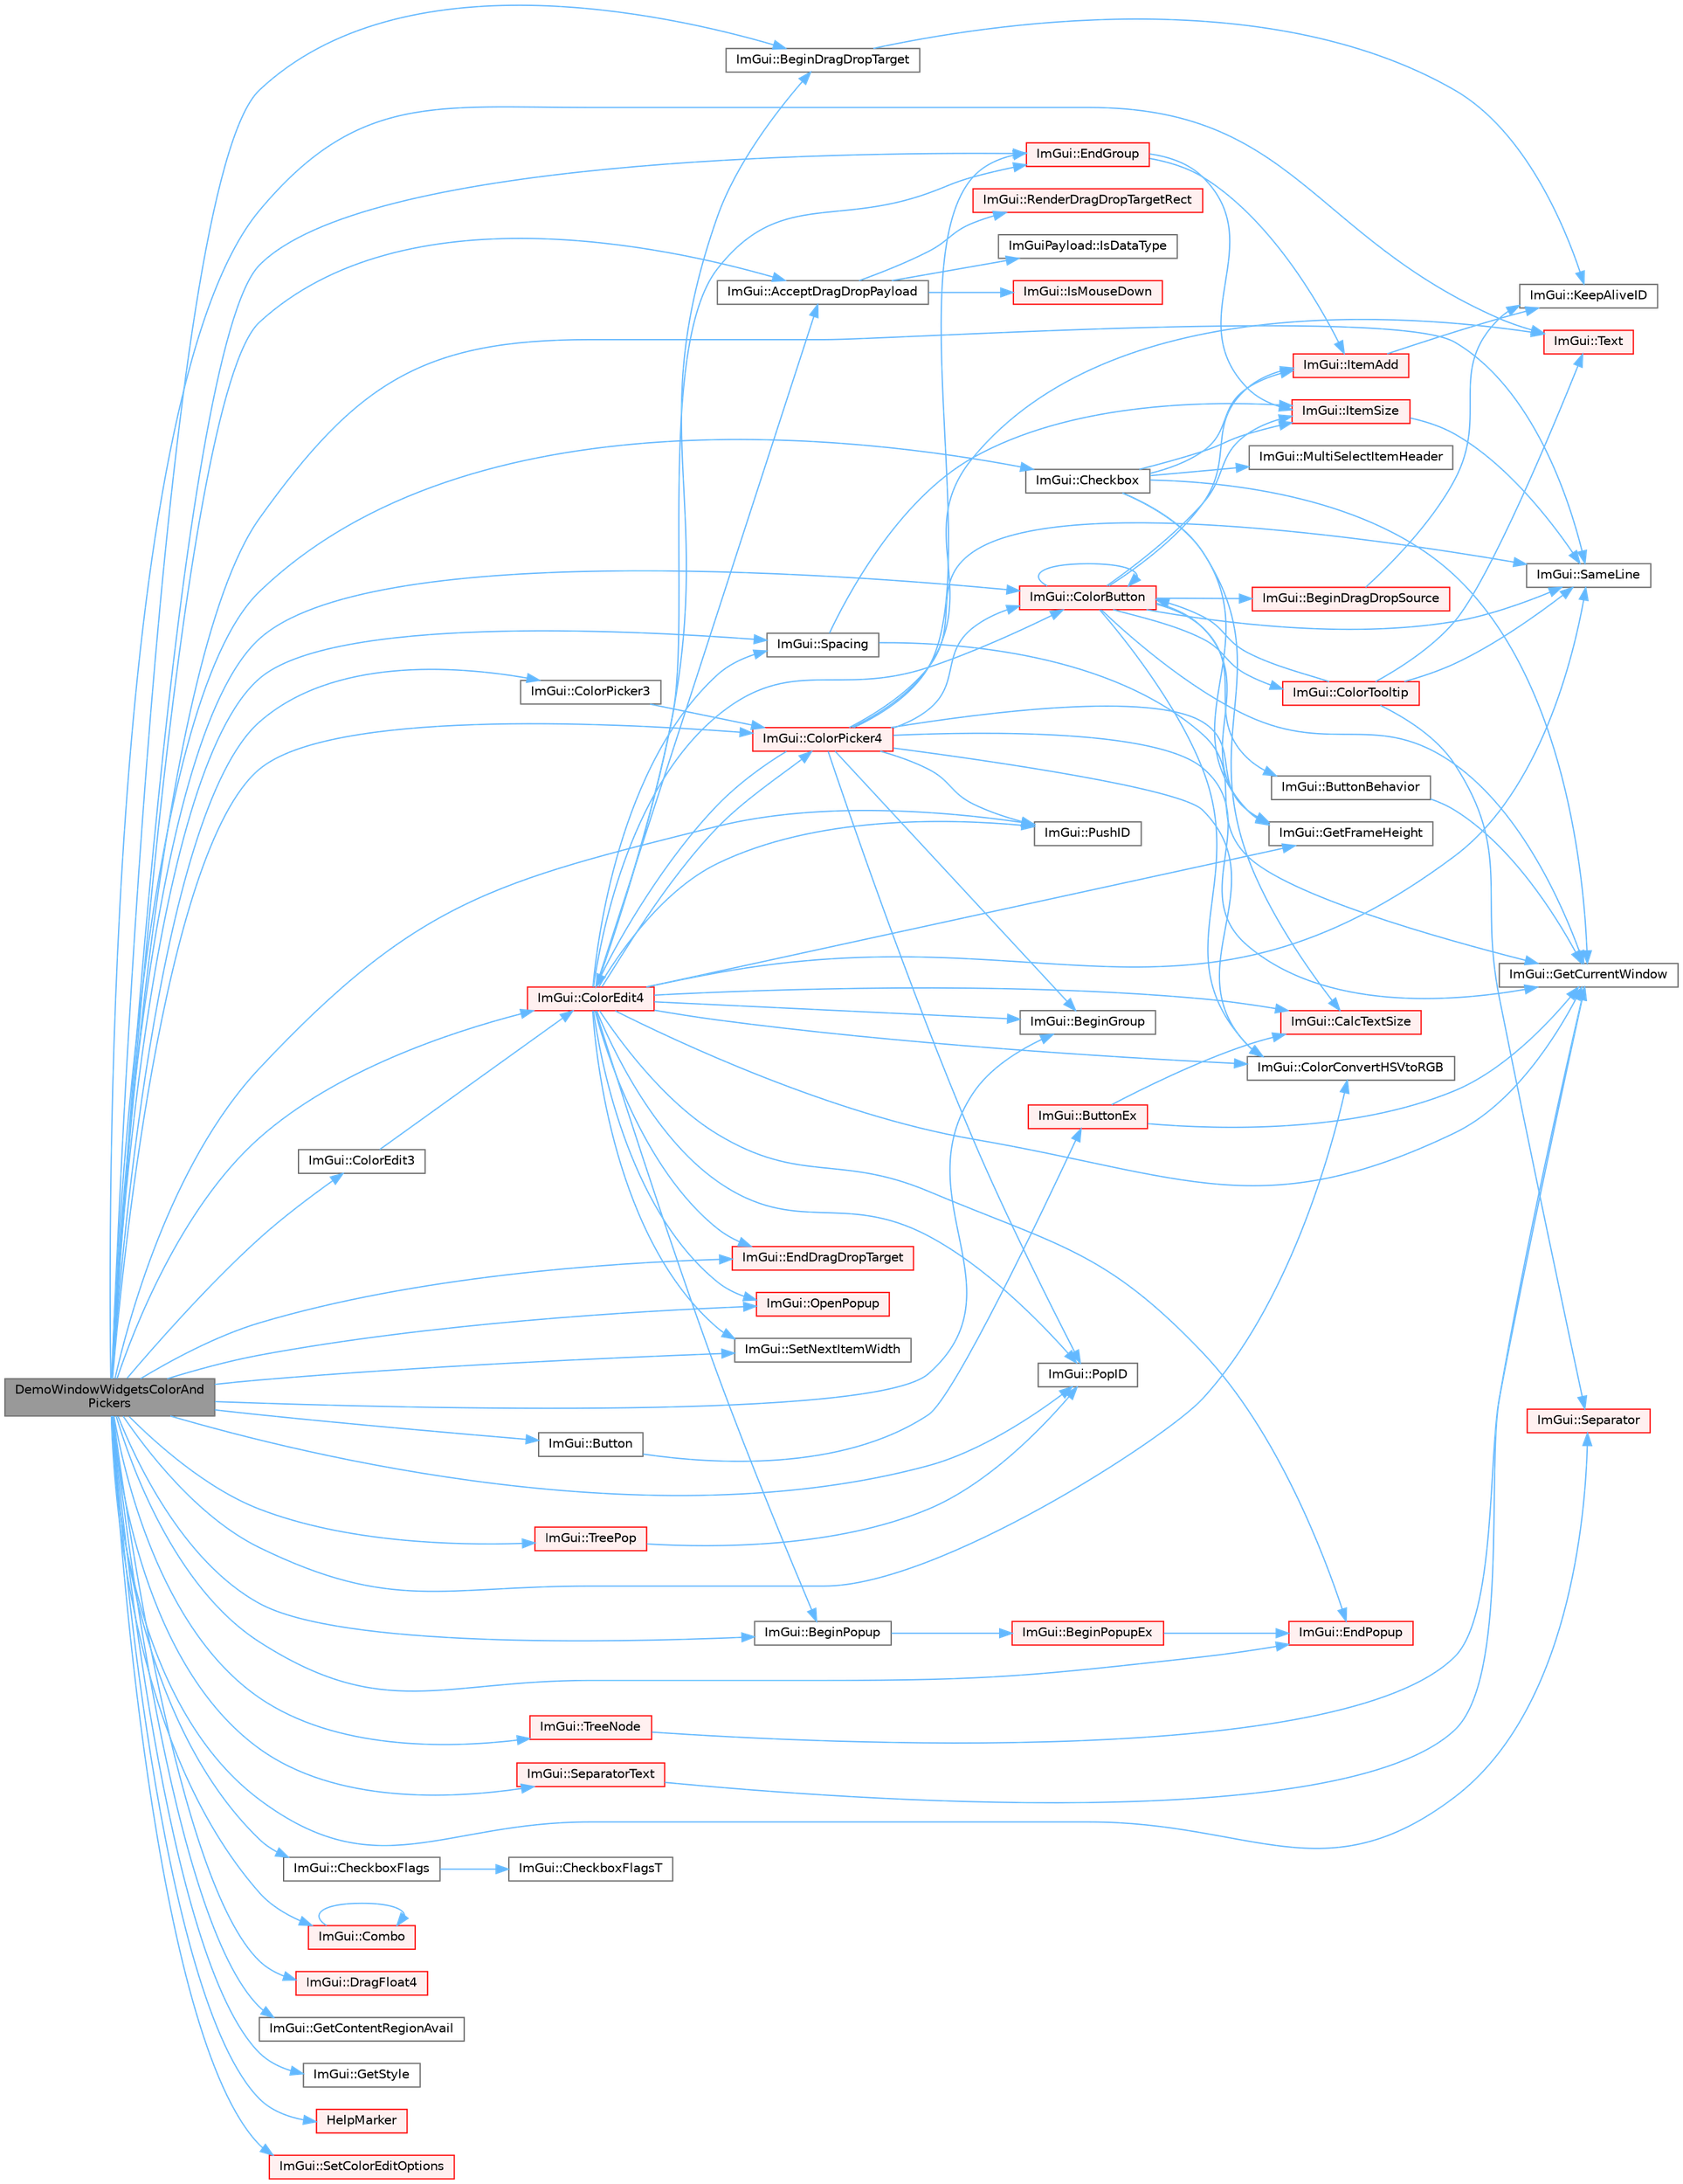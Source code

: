digraph "DemoWindowWidgetsColorAndPickers"
{
 // LATEX_PDF_SIZE
  bgcolor="transparent";
  edge [fontname=Helvetica,fontsize=10,labelfontname=Helvetica,labelfontsize=10];
  node [fontname=Helvetica,fontsize=10,shape=box,height=0.2,width=0.4];
  rankdir="LR";
  Node1 [id="Node000001",label="DemoWindowWidgetsColorAnd\lPickers",height=0.2,width=0.4,color="gray40", fillcolor="grey60", style="filled", fontcolor="black",tooltip=" "];
  Node1 -> Node2 [id="edge1_Node000001_Node000002",color="steelblue1",style="solid",tooltip=" "];
  Node2 [id="Node000002",label="ImGui::AcceptDragDropPayload",height=0.2,width=0.4,color="grey40", fillcolor="white", style="filled",URL="$namespace_im_gui.html#a5e0dac39e249bf50e2ae96dc4a97cb18",tooltip=" "];
  Node2 -> Node3 [id="edge2_Node000002_Node000003",color="steelblue1",style="solid",tooltip=" "];
  Node3 [id="Node000003",label="ImGuiPayload::IsDataType",height=0.2,width=0.4,color="grey40", fillcolor="white", style="filled",URL="$struct_im_gui_payload.html#a7864aeb80bc28683748d015562eead4d",tooltip=" "];
  Node2 -> Node4 [id="edge3_Node000002_Node000004",color="steelblue1",style="solid",tooltip=" "];
  Node4 [id="Node000004",label="ImGui::IsMouseDown",height=0.2,width=0.4,color="red", fillcolor="#FFF0F0", style="filled",URL="$namespace_im_gui.html#aed7dae248aa865bf06c1d60c0e809537",tooltip=" "];
  Node2 -> Node13 [id="edge4_Node000002_Node000013",color="steelblue1",style="solid",tooltip=" "];
  Node13 [id="Node000013",label="ImGui::RenderDragDropTargetRect",height=0.2,width=0.4,color="red", fillcolor="#FFF0F0", style="filled",URL="$namespace_im_gui.html#a243a62fece1096c59442bba21f0aa736",tooltip=" "];
  Node1 -> Node21 [id="edge5_Node000001_Node000021",color="steelblue1",style="solid",tooltip=" "];
  Node21 [id="Node000021",label="ImGui::BeginDragDropTarget",height=0.2,width=0.4,color="grey40", fillcolor="white", style="filled",URL="$namespace_im_gui.html#ac42384c3181406bbd0f3f4f77a73c7ed",tooltip=" "];
  Node21 -> Node22 [id="edge6_Node000021_Node000022",color="steelblue1",style="solid",tooltip=" "];
  Node22 [id="Node000022",label="ImGui::KeepAliveID",height=0.2,width=0.4,color="grey40", fillcolor="white", style="filled",URL="$namespace_im_gui.html#a85a245c78a9f7c351636bdad6e60c488",tooltip=" "];
  Node1 -> Node23 [id="edge7_Node000001_Node000023",color="steelblue1",style="solid",tooltip=" "];
  Node23 [id="Node000023",label="ImGui::BeginGroup",height=0.2,width=0.4,color="grey40", fillcolor="white", style="filled",URL="$namespace_im_gui.html#a42407e196b7ed2a8755bff28aae9805f",tooltip=" "];
  Node1 -> Node24 [id="edge8_Node000001_Node000024",color="steelblue1",style="solid",tooltip=" "];
  Node24 [id="Node000024",label="ImGui::BeginPopup",height=0.2,width=0.4,color="grey40", fillcolor="white", style="filled",URL="$namespace_im_gui.html#a10e213926d8ca212266bc5fbded1e026",tooltip=" "];
  Node24 -> Node25 [id="edge9_Node000024_Node000025",color="steelblue1",style="solid",tooltip=" "];
  Node25 [id="Node000025",label="ImGui::BeginPopupEx",height=0.2,width=0.4,color="red", fillcolor="#FFF0F0", style="filled",URL="$namespace_im_gui.html#a9bb87665314f24d473daefd570d43db1",tooltip=" "];
  Node25 -> Node252 [id="edge10_Node000025_Node000252",color="steelblue1",style="solid",tooltip=" "];
  Node252 [id="Node000252",label="ImGui::EndPopup",height=0.2,width=0.4,color="red", fillcolor="#FFF0F0", style="filled",URL="$namespace_im_gui.html#aa6a9b5696f2ea7eed7683425fc77b8f2",tooltip=" "];
  Node1 -> Node518 [id="edge11_Node000001_Node000518",color="steelblue1",style="solid",tooltip=" "];
  Node518 [id="Node000518",label="ImGui::Button",height=0.2,width=0.4,color="grey40", fillcolor="white", style="filled",URL="$namespace_im_gui.html#a38094c568ce398db5a3abb9d3ac92030",tooltip=" "];
  Node518 -> Node519 [id="edge12_Node000518_Node000519",color="steelblue1",style="solid",tooltip=" "];
  Node519 [id="Node000519",label="ImGui::ButtonEx",height=0.2,width=0.4,color="red", fillcolor="#FFF0F0", style="filled",URL="$namespace_im_gui.html#ae479220c66b039874c6e4c9e9b22849f",tooltip=" "];
  Node519 -> Node152 [id="edge13_Node000519_Node000152",color="steelblue1",style="solid",tooltip=" "];
  Node152 [id="Node000152",label="ImGui::CalcTextSize",height=0.2,width=0.4,color="red", fillcolor="#FFF0F0", style="filled",URL="$namespace_im_gui.html#a848b9db6cc4a186751c0ecebcaadc33b",tooltip=" "];
  Node519 -> Node102 [id="edge14_Node000519_Node000102",color="steelblue1",style="solid",tooltip=" "];
  Node102 [id="Node000102",label="ImGui::GetCurrentWindow",height=0.2,width=0.4,color="grey40", fillcolor="white", style="filled",URL="$namespace_im_gui.html#ac452417b5004ca16a814a72cff153526",tooltip=" "];
  Node1 -> Node521 [id="edge15_Node000001_Node000521",color="steelblue1",style="solid",tooltip=" "];
  Node521 [id="Node000521",label="ImGui::Checkbox",height=0.2,width=0.4,color="grey40", fillcolor="white", style="filled",URL="$namespace_im_gui.html#a57d73c1d0ef807fef734d91024092027",tooltip=" "];
  Node521 -> Node152 [id="edge16_Node000521_Node000152",color="steelblue1",style="solid",tooltip=" "];
  Node521 -> Node102 [id="edge17_Node000521_Node000102",color="steelblue1",style="solid",tooltip=" "];
  Node521 -> Node230 [id="edge18_Node000521_Node000230",color="steelblue1",style="solid",tooltip=" "];
  Node230 [id="Node000230",label="ImGui::GetFrameHeight",height=0.2,width=0.4,color="grey40", fillcolor="white", style="filled",URL="$namespace_im_gui.html#ae560f17cf3262017cee888d1eb77f294",tooltip=" "];
  Node521 -> Node123 [id="edge19_Node000521_Node000123",color="steelblue1",style="solid",tooltip=" "];
  Node123 [id="Node000123",label="ImGui::ItemAdd",height=0.2,width=0.4,color="red", fillcolor="#FFF0F0", style="filled",URL="$namespace_im_gui.html#a0c2ccafc8d403c02a6590ac21157b9ac",tooltip=" "];
  Node123 -> Node22 [id="edge20_Node000123_Node000022",color="steelblue1",style="solid",tooltip=" "];
  Node521 -> Node183 [id="edge21_Node000521_Node000183",color="steelblue1",style="solid",tooltip=" "];
  Node183 [id="Node000183",label="ImGui::ItemSize",height=0.2,width=0.4,color="red", fillcolor="#FFF0F0", style="filled",URL="$namespace_im_gui.html#a4b5818a652d943ea54e0cec9fb3943d7",tooltip=" "];
  Node183 -> Node184 [id="edge22_Node000183_Node000184",color="steelblue1",style="solid",tooltip=" "];
  Node184 [id="Node000184",label="ImGui::SameLine",height=0.2,width=0.4,color="grey40", fillcolor="white", style="filled",URL="$namespace_im_gui.html#addd433eb3aae59119e341e80db474f66",tooltip=" "];
  Node521 -> Node293 [id="edge23_Node000521_Node000293",color="steelblue1",style="solid",tooltip=" "];
  Node293 [id="Node000293",label="ImGui::MultiSelectItemHeader",height=0.2,width=0.4,color="grey40", fillcolor="white", style="filled",URL="$namespace_im_gui.html#a42a98da805c3612b26b829e0567fdc0f",tooltip=" "];
  Node1 -> Node522 [id="edge24_Node000001_Node000522",color="steelblue1",style="solid",tooltip=" "];
  Node522 [id="Node000522",label="ImGui::CheckboxFlags",height=0.2,width=0.4,color="grey40", fillcolor="white", style="filled",URL="$namespace_im_gui.html#ab40105d09d9fa234721901da6e196a65",tooltip=" "];
  Node522 -> Node523 [id="edge25_Node000522_Node000523",color="steelblue1",style="solid",tooltip=" "];
  Node523 [id="Node000523",label="ImGui::CheckboxFlagsT",height=0.2,width=0.4,color="grey40", fillcolor="white", style="filled",URL="$namespace_im_gui.html#a7d9caed9bd337c54cf2a9dbdf913db26",tooltip=" "];
  Node1 -> Node524 [id="edge26_Node000001_Node000524",color="steelblue1",style="solid",tooltip=" "];
  Node524 [id="Node000524",label="ImGui::ColorButton",height=0.2,width=0.4,color="red", fillcolor="#FFF0F0", style="filled",URL="$namespace_im_gui.html#ae2d7c8f37726810753d71d480f0af7f0",tooltip=" "];
  Node524 -> Node42 [id="edge27_Node000524_Node000042",color="steelblue1",style="solid",tooltip=" "];
  Node42 [id="Node000042",label="ImGui::BeginDragDropSource",height=0.2,width=0.4,color="red", fillcolor="#FFF0F0", style="filled",URL="$namespace_im_gui.html#ac2609b0f034d3bcd8d70d26df8694eaa",tooltip=" "];
  Node42 -> Node22 [id="edge28_Node000042_Node000022",color="steelblue1",style="solid",tooltip=" "];
  Node524 -> Node101 [id="edge29_Node000524_Node000101",color="steelblue1",style="solid",tooltip=" "];
  Node101 [id="Node000101",label="ImGui::ButtonBehavior",height=0.2,width=0.4,color="grey40", fillcolor="white", style="filled",URL="$namespace_im_gui.html#a65a4f18b1bc8ce0f351687922089f374",tooltip=" "];
  Node101 -> Node102 [id="edge30_Node000101_Node000102",color="steelblue1",style="solid",tooltip=" "];
  Node524 -> Node524 [id="edge31_Node000524_Node000524",color="steelblue1",style="solid",tooltip=" "];
  Node524 -> Node525 [id="edge32_Node000524_Node000525",color="steelblue1",style="solid",tooltip=" "];
  Node525 [id="Node000525",label="ImGui::ColorConvertHSVtoRGB",height=0.2,width=0.4,color="grey40", fillcolor="white", style="filled",URL="$namespace_im_gui.html#a074427678b3e56378b7dcdefa4c8b5c7",tooltip=" "];
  Node524 -> Node526 [id="edge33_Node000524_Node000526",color="steelblue1",style="solid",tooltip=" "];
  Node526 [id="Node000526",label="ImGui::ColorTooltip",height=0.2,width=0.4,color="red", fillcolor="#FFF0F0", style="filled",URL="$namespace_im_gui.html#afad90b366b6471e3b13175c0ebeb26c8",tooltip=" "];
  Node526 -> Node524 [id="edge34_Node000526_Node000524",color="steelblue1",style="solid",tooltip=" "];
  Node526 -> Node184 [id="edge35_Node000526_Node000184",color="steelblue1",style="solid",tooltip=" "];
  Node526 -> Node341 [id="edge36_Node000526_Node000341",color="steelblue1",style="solid",tooltip=" "];
  Node341 [id="Node000341",label="ImGui::Separator",height=0.2,width=0.4,color="red", fillcolor="#FFF0F0", style="filled",URL="$namespace_im_gui.html#a191123597a5084d003c8beac7eeb029e",tooltip=" "];
  Node526 -> Node527 [id="edge37_Node000526_Node000527",color="steelblue1",style="solid",tooltip=" "];
  Node527 [id="Node000527",label="ImGui::Text",height=0.2,width=0.4,color="red", fillcolor="#FFF0F0", style="filled",URL="$namespace_im_gui.html#a9e7b83611fe441d54fad2effb4bf4965",tooltip=" "];
  Node524 -> Node102 [id="edge38_Node000524_Node000102",color="steelblue1",style="solid",tooltip=" "];
  Node524 -> Node230 [id="edge39_Node000524_Node000230",color="steelblue1",style="solid",tooltip=" "];
  Node524 -> Node123 [id="edge40_Node000524_Node000123",color="steelblue1",style="solid",tooltip=" "];
  Node524 -> Node183 [id="edge41_Node000524_Node000183",color="steelblue1",style="solid",tooltip=" "];
  Node524 -> Node184 [id="edge42_Node000524_Node000184",color="steelblue1",style="solid",tooltip=" "];
  Node1 -> Node525 [id="edge43_Node000001_Node000525",color="steelblue1",style="solid",tooltip=" "];
  Node1 -> Node535 [id="edge44_Node000001_Node000535",color="steelblue1",style="solid",tooltip=" "];
  Node535 [id="Node000535",label="ImGui::ColorEdit3",height=0.2,width=0.4,color="grey40", fillcolor="white", style="filled",URL="$namespace_im_gui.html#a5afe76ba1c91f07363e40396e7df656e",tooltip=" "];
  Node535 -> Node536 [id="edge45_Node000535_Node000536",color="steelblue1",style="solid",tooltip=" "];
  Node536 [id="Node000536",label="ImGui::ColorEdit4",height=0.2,width=0.4,color="red", fillcolor="#FFF0F0", style="filled",URL="$namespace_im_gui.html#ac3f45e2aa0b1d591cc8a2cdf8b566a45",tooltip=" "];
  Node536 -> Node2 [id="edge46_Node000536_Node000002",color="steelblue1",style="solid",tooltip=" "];
  Node536 -> Node21 [id="edge47_Node000536_Node000021",color="steelblue1",style="solid",tooltip=" "];
  Node536 -> Node23 [id="edge48_Node000536_Node000023",color="steelblue1",style="solid",tooltip=" "];
  Node536 -> Node24 [id="edge49_Node000536_Node000024",color="steelblue1",style="solid",tooltip=" "];
  Node536 -> Node152 [id="edge50_Node000536_Node000152",color="steelblue1",style="solid",tooltip=" "];
  Node536 -> Node524 [id="edge51_Node000536_Node000524",color="steelblue1",style="solid",tooltip=" "];
  Node536 -> Node525 [id="edge52_Node000536_Node000525",color="steelblue1",style="solid",tooltip=" "];
  Node536 -> Node542 [id="edge53_Node000536_Node000542",color="steelblue1",style="solid",tooltip=" "];
  Node542 [id="Node000542",label="ImGui::ColorPicker4",height=0.2,width=0.4,color="red", fillcolor="#FFF0F0", style="filled",URL="$namespace_im_gui.html#a3d5aae9e0a14aa051d5a799abbe97b32",tooltip=" "];
  Node542 -> Node23 [id="edge54_Node000542_Node000023",color="steelblue1",style="solid",tooltip=" "];
  Node542 -> Node524 [id="edge55_Node000542_Node000524",color="steelblue1",style="solid",tooltip=" "];
  Node542 -> Node525 [id="edge56_Node000542_Node000525",color="steelblue1",style="solid",tooltip=" "];
  Node542 -> Node536 [id="edge57_Node000542_Node000536",color="steelblue1",style="solid",tooltip=" "];
  Node542 -> Node181 [id="edge58_Node000542_Node000181",color="steelblue1",style="solid",tooltip=" "];
  Node181 [id="Node000181",label="ImGui::EndGroup",height=0.2,width=0.4,color="red", fillcolor="#FFF0F0", style="filled",URL="$namespace_im_gui.html#a05fc97fc64f28a55486087f503d9a622",tooltip=" "];
  Node181 -> Node123 [id="edge59_Node000181_Node000123",color="steelblue1",style="solid",tooltip=" "];
  Node181 -> Node183 [id="edge60_Node000181_Node000183",color="steelblue1",style="solid",tooltip=" "];
  Node542 -> Node102 [id="edge61_Node000542_Node000102",color="steelblue1",style="solid",tooltip=" "];
  Node542 -> Node230 [id="edge62_Node000542_Node000230",color="steelblue1",style="solid",tooltip=" "];
  Node542 -> Node108 [id="edge63_Node000542_Node000108",color="steelblue1",style="solid",tooltip=" "];
  Node108 [id="Node000108",label="ImGui::PopID",height=0.2,width=0.4,color="grey40", fillcolor="white", style="filled",URL="$namespace_im_gui.html#aba0b2d8f890a5d435ae43d0c4a2d4dd1",tooltip=" "];
  Node542 -> Node109 [id="edge64_Node000542_Node000109",color="steelblue1",style="solid",tooltip=" "];
  Node109 [id="Node000109",label="ImGui::PushID",height=0.2,width=0.4,color="grey40", fillcolor="white", style="filled",URL="$namespace_im_gui.html#a27a8533605dc5b8cabf161bf7715bbde",tooltip=" "];
  Node542 -> Node184 [id="edge65_Node000542_Node000184",color="steelblue1",style="solid",tooltip=" "];
  Node542 -> Node527 [id="edge66_Node000542_Node000527",color="steelblue1",style="solid",tooltip=" "];
  Node536 -> Node413 [id="edge67_Node000536_Node000413",color="steelblue1",style="solid",tooltip=" "];
  Node413 [id="Node000413",label="ImGui::EndDragDropTarget",height=0.2,width=0.4,color="red", fillcolor="#FFF0F0", style="filled",URL="$namespace_im_gui.html#ae8313266214728f86c2cb7cb30a30e89",tooltip=" "];
  Node536 -> Node181 [id="edge68_Node000536_Node000181",color="steelblue1",style="solid",tooltip=" "];
  Node536 -> Node252 [id="edge69_Node000536_Node000252",color="steelblue1",style="solid",tooltip=" "];
  Node536 -> Node102 [id="edge70_Node000536_Node000102",color="steelblue1",style="solid",tooltip=" "];
  Node536 -> Node230 [id="edge71_Node000536_Node000230",color="steelblue1",style="solid",tooltip=" "];
  Node536 -> Node539 [id="edge72_Node000536_Node000539",color="steelblue1",style="solid",tooltip=" "];
  Node539 [id="Node000539",label="ImGui::OpenPopup",height=0.2,width=0.4,color="red", fillcolor="#FFF0F0", style="filled",URL="$namespace_im_gui.html#a9e1be94ca8c4d48a20b230cdfc9b18c5",tooltip=" "];
  Node536 -> Node108 [id="edge73_Node000536_Node000108",color="steelblue1",style="solid",tooltip=" "];
  Node536 -> Node109 [id="edge74_Node000536_Node000109",color="steelblue1",style="solid",tooltip=" "];
  Node536 -> Node184 [id="edge75_Node000536_Node000184",color="steelblue1",style="solid",tooltip=" "];
  Node536 -> Node616 [id="edge76_Node000536_Node000616",color="steelblue1",style="solid",tooltip=" "];
  Node616 [id="Node000616",label="ImGui::SetNextItemWidth",height=0.2,width=0.4,color="grey40", fillcolor="white", style="filled",URL="$namespace_im_gui.html#a1291228607bee5a703df6553f27cbbb9",tooltip=" "];
  Node536 -> Node617 [id="edge77_Node000536_Node000617",color="steelblue1",style="solid",tooltip=" "];
  Node617 [id="Node000617",label="ImGui::Spacing",height=0.2,width=0.4,color="grey40", fillcolor="white", style="filled",URL="$namespace_im_gui.html#a2659e2bfe84b4cad0facd65d5c1ac90d",tooltip=" "];
  Node617 -> Node102 [id="edge78_Node000617_Node000102",color="steelblue1",style="solid",tooltip=" "];
  Node617 -> Node183 [id="edge79_Node000617_Node000183",color="steelblue1",style="solid",tooltip=" "];
  Node1 -> Node536 [id="edge80_Node000001_Node000536",color="steelblue1",style="solid",tooltip=" "];
  Node1 -> Node618 [id="edge81_Node000001_Node000618",color="steelblue1",style="solid",tooltip=" "];
  Node618 [id="Node000618",label="ImGui::ColorPicker3",height=0.2,width=0.4,color="grey40", fillcolor="white", style="filled",URL="$namespace_im_gui.html#a2a2a98cb9a17b18702be6b954670b388",tooltip=" "];
  Node618 -> Node542 [id="edge82_Node000618_Node000542",color="steelblue1",style="solid",tooltip=" "];
  Node1 -> Node542 [id="edge83_Node000001_Node000542",color="steelblue1",style="solid",tooltip=" "];
  Node1 -> Node619 [id="edge84_Node000001_Node000619",color="steelblue1",style="solid",tooltip=" "];
  Node619 [id="Node000619",label="ImGui::Combo",height=0.2,width=0.4,color="red", fillcolor="#FFF0F0", style="filled",URL="$namespace_im_gui.html#aa2979368da5b9e98d368449b36d166b2",tooltip=" "];
  Node619 -> Node619 [id="edge85_Node000619_Node000619",color="steelblue1",style="solid",tooltip=" "];
  Node1 -> Node621 [id="edge86_Node000001_Node000621",color="steelblue1",style="solid",tooltip=" "];
  Node621 [id="Node000621",label="ImGui::DragFloat4",height=0.2,width=0.4,color="red", fillcolor="#FFF0F0", style="filled",URL="$namespace_im_gui.html#a43e4508fb0c6a82cf6d78a645965dd57",tooltip=" "];
  Node1 -> Node413 [id="edge87_Node000001_Node000413",color="steelblue1",style="solid",tooltip=" "];
  Node1 -> Node181 [id="edge88_Node000001_Node000181",color="steelblue1",style="solid",tooltip=" "];
  Node1 -> Node252 [id="edge89_Node000001_Node000252",color="steelblue1",style="solid",tooltip=" "];
  Node1 -> Node265 [id="edge90_Node000001_Node000265",color="steelblue1",style="solid",tooltip=" "];
  Node265 [id="Node000265",label="ImGui::GetContentRegionAvail",height=0.2,width=0.4,color="grey40", fillcolor="white", style="filled",URL="$namespace_im_gui.html#a410c8e19b2fea8b52746ca11b3930301",tooltip=" "];
  Node1 -> Node624 [id="edge91_Node000001_Node000624",color="steelblue1",style="solid",tooltip=" "];
  Node624 [id="Node000624",label="ImGui::GetStyle",height=0.2,width=0.4,color="grey40", fillcolor="white", style="filled",URL="$namespace_im_gui.html#abafef4bb3e3654efd96a47b2e22870a7",tooltip=" "];
  Node1 -> Node625 [id="edge92_Node000001_Node000625",color="steelblue1",style="solid",tooltip=" "];
  Node625 [id="Node000625",label="HelpMarker",height=0.2,width=0.4,color="red", fillcolor="#FFF0F0", style="filled",URL="$imgui__demo_8cpp.html#ae82388701c37c8cbb88a0304ca0f033b",tooltip=" "];
  Node1 -> Node539 [id="edge93_Node000001_Node000539",color="steelblue1",style="solid",tooltip=" "];
  Node1 -> Node108 [id="edge94_Node000001_Node000108",color="steelblue1",style="solid",tooltip=" "];
  Node1 -> Node109 [id="edge95_Node000001_Node000109",color="steelblue1",style="solid",tooltip=" "];
  Node1 -> Node184 [id="edge96_Node000001_Node000184",color="steelblue1",style="solid",tooltip=" "];
  Node1 -> Node341 [id="edge97_Node000001_Node000341",color="steelblue1",style="solid",tooltip=" "];
  Node1 -> Node632 [id="edge98_Node000001_Node000632",color="steelblue1",style="solid",tooltip=" "];
  Node632 [id="Node000632",label="ImGui::SeparatorText",height=0.2,width=0.4,color="red", fillcolor="#FFF0F0", style="filled",URL="$namespace_im_gui.html#a35e04f2c996f8634bfda0fa1c07572d9",tooltip=" "];
  Node632 -> Node102 [id="edge99_Node000632_Node000102",color="steelblue1",style="solid",tooltip=" "];
  Node1 -> Node634 [id="edge100_Node000001_Node000634",color="steelblue1",style="solid",tooltip=" "];
  Node634 [id="Node000634",label="ImGui::SetColorEditOptions",height=0.2,width=0.4,color="red", fillcolor="#FFF0F0", style="filled",URL="$namespace_im_gui.html#ac768151f2ac6c7d79b31b934cc0e9d05",tooltip=" "];
  Node1 -> Node616 [id="edge101_Node000001_Node000616",color="steelblue1",style="solid",tooltip=" "];
  Node1 -> Node617 [id="edge102_Node000001_Node000617",color="steelblue1",style="solid",tooltip=" "];
  Node1 -> Node527 [id="edge103_Node000001_Node000527",color="steelblue1",style="solid",tooltip=" "];
  Node1 -> Node635 [id="edge104_Node000001_Node000635",color="steelblue1",style="solid",tooltip=" "];
  Node635 [id="Node000635",label="ImGui::TreeNode",height=0.2,width=0.4,color="red", fillcolor="#FFF0F0", style="filled",URL="$namespace_im_gui.html#a4dff507ce8bbe0da9556bb50b1e60d7f",tooltip=" "];
  Node635 -> Node102 [id="edge105_Node000635_Node000102",color="steelblue1",style="solid",tooltip=" "];
  Node1 -> Node362 [id="edge106_Node000001_Node000362",color="steelblue1",style="solid",tooltip=" "];
  Node362 [id="Node000362",label="ImGui::TreePop",height=0.2,width=0.4,color="red", fillcolor="#FFF0F0", style="filled",URL="$namespace_im_gui.html#a41ecf265e5f678c78fc9c30b3cf2077f",tooltip=" "];
  Node362 -> Node108 [id="edge107_Node000362_Node000108",color="steelblue1",style="solid",tooltip=" "];
}
